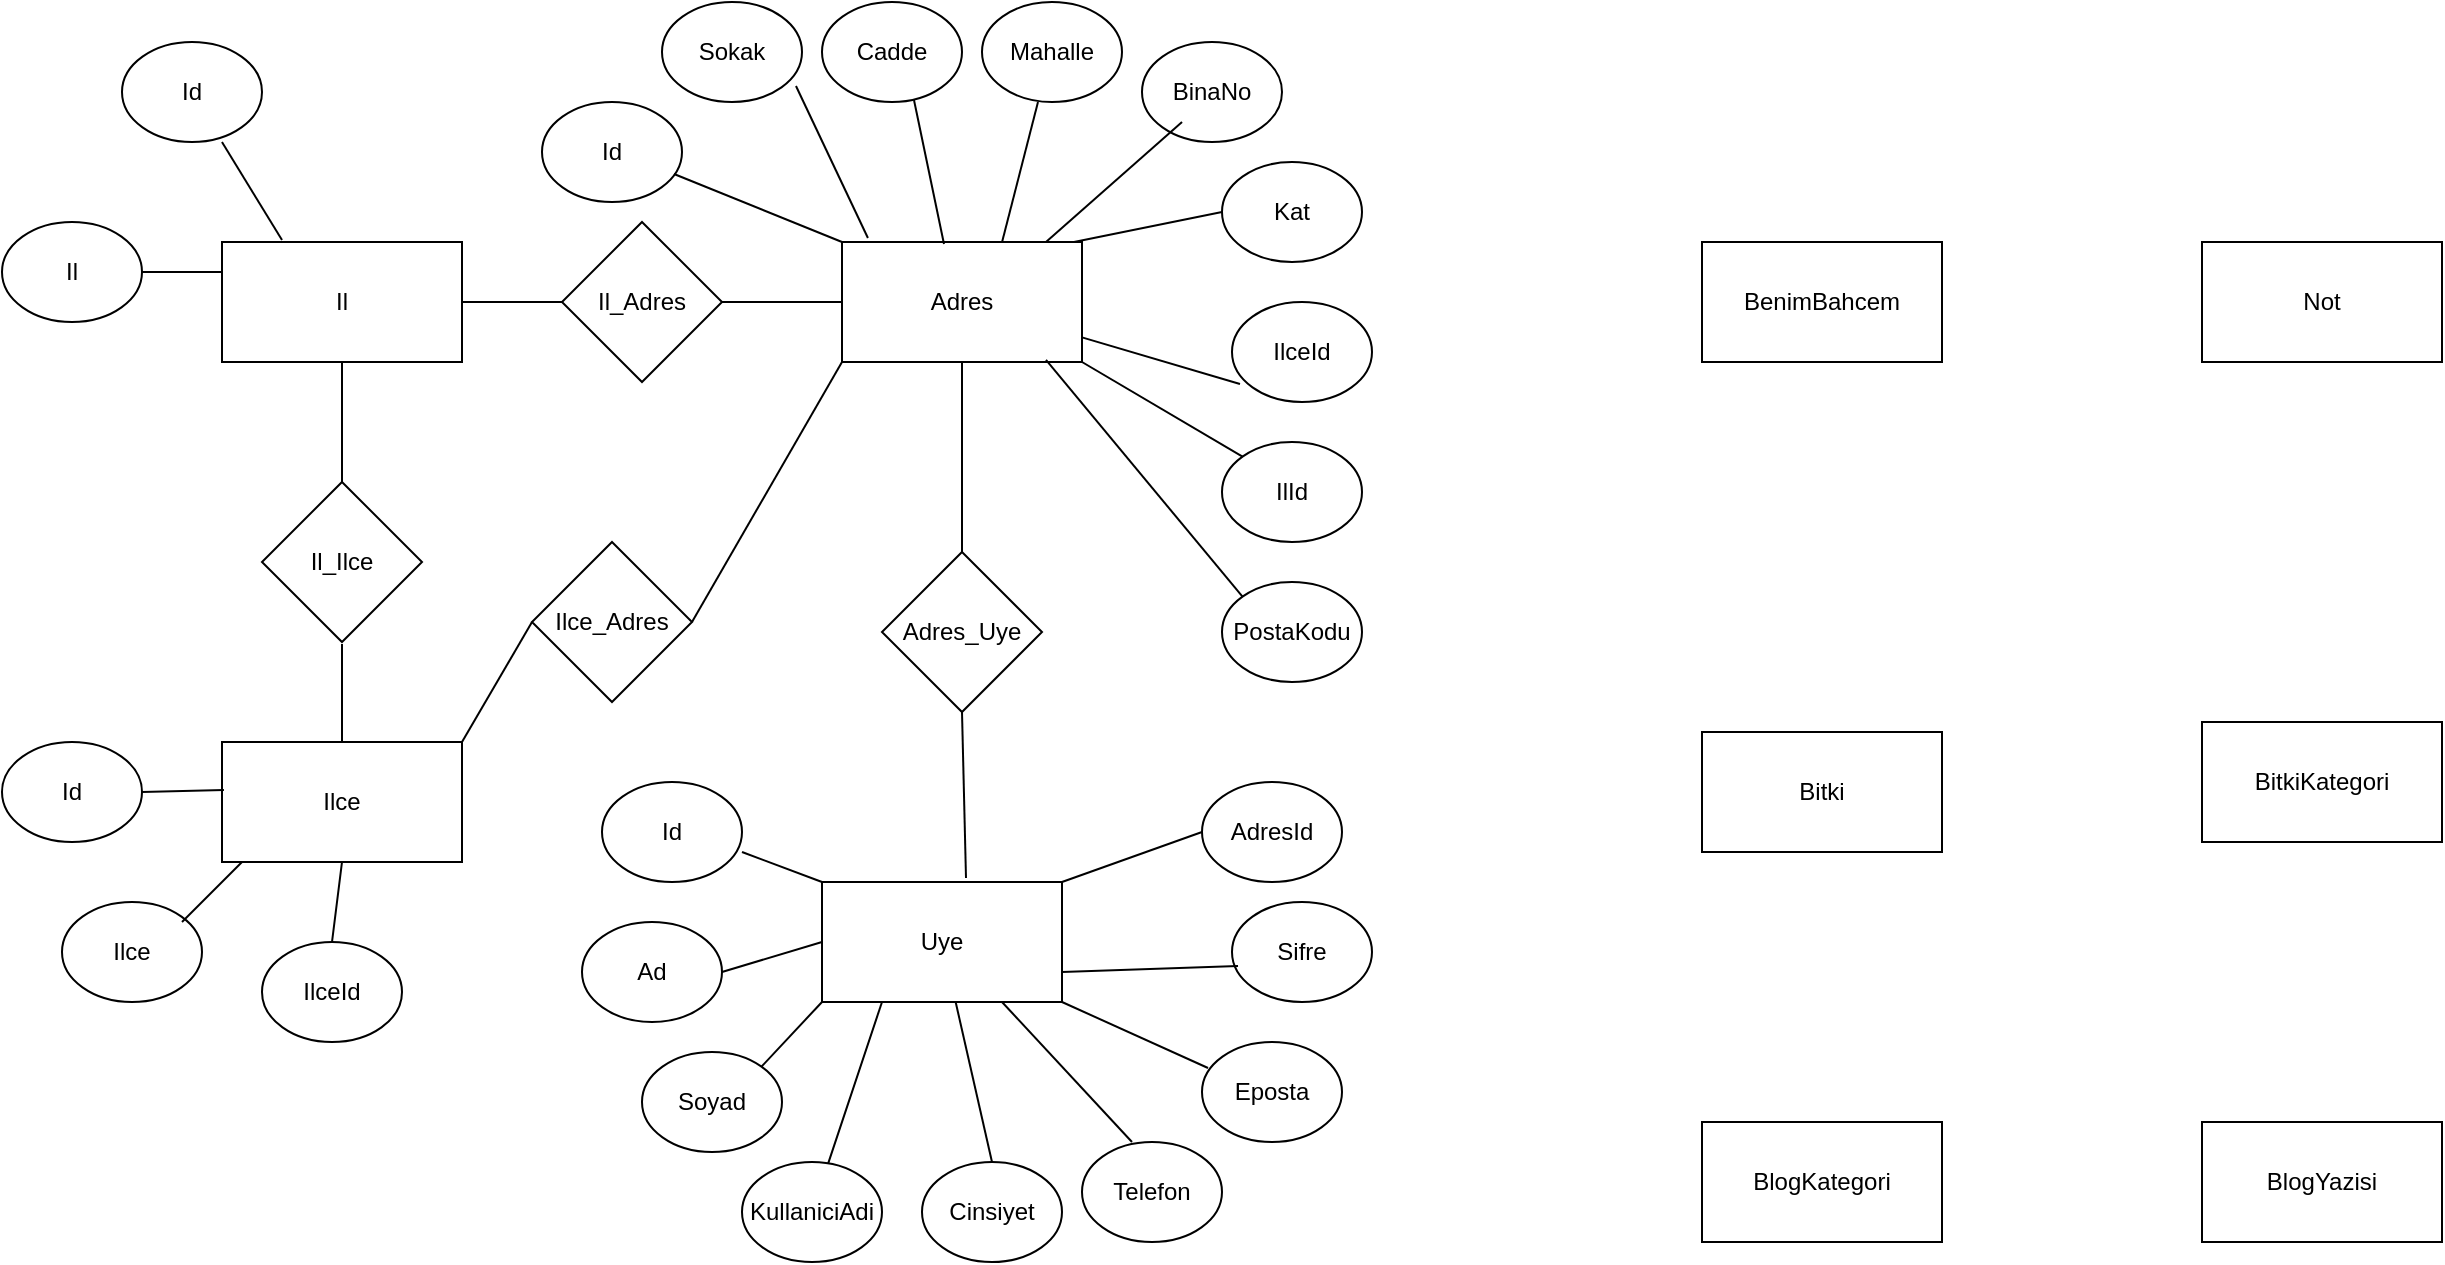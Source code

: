 <mxfile version="14.7.7" type="github">
  <diagram id="R2lEEEUBdFMjLlhIrx00" name="Page-1">
    <mxGraphModel dx="2272" dy="762" grid="1" gridSize="10" guides="1" tooltips="1" connect="1" arrows="1" fold="1" page="1" pageScale="1" pageWidth="850" pageHeight="1100" math="0" shadow="0" extFonts="Permanent Marker^https://fonts.googleapis.com/css?family=Permanent+Marker">
      <root>
        <mxCell id="0" />
        <mxCell id="1" parent="0" />
        <mxCell id="lHLuO7Pg7kEeJTqFtibo-1" value="Il" style="rounded=0;whiteSpace=wrap;html=1;" vertex="1" parent="1">
          <mxGeometry x="-150" y="120" width="120" height="60" as="geometry" />
        </mxCell>
        <mxCell id="lHLuO7Pg7kEeJTqFtibo-2" value="Ilce" style="rounded=0;whiteSpace=wrap;html=1;" vertex="1" parent="1">
          <mxGeometry x="-150" y="370" width="120" height="60" as="geometry" />
        </mxCell>
        <mxCell id="lHLuO7Pg7kEeJTqFtibo-3" value="Adres" style="rounded=0;whiteSpace=wrap;html=1;" vertex="1" parent="1">
          <mxGeometry x="160" y="120" width="120" height="60" as="geometry" />
        </mxCell>
        <mxCell id="lHLuO7Pg7kEeJTqFtibo-4" value="Uye" style="rounded=0;whiteSpace=wrap;html=1;" vertex="1" parent="1">
          <mxGeometry x="150" y="440" width="120" height="60" as="geometry" />
        </mxCell>
        <mxCell id="lHLuO7Pg7kEeJTqFtibo-5" value="BenimBahcem" style="rounded=0;whiteSpace=wrap;html=1;" vertex="1" parent="1">
          <mxGeometry x="590" y="120" width="120" height="60" as="geometry" />
        </mxCell>
        <mxCell id="lHLuO7Pg7kEeJTqFtibo-6" value="Bitki" style="rounded=0;whiteSpace=wrap;html=1;" vertex="1" parent="1">
          <mxGeometry x="590" y="365" width="120" height="60" as="geometry" />
        </mxCell>
        <mxCell id="lHLuO7Pg7kEeJTqFtibo-7" value="Not" style="rounded=0;whiteSpace=wrap;html=1;" vertex="1" parent="1">
          <mxGeometry x="840" y="120" width="120" height="60" as="geometry" />
        </mxCell>
        <mxCell id="lHLuO7Pg7kEeJTqFtibo-8" value="BitkiKategori" style="rounded=0;whiteSpace=wrap;html=1;" vertex="1" parent="1">
          <mxGeometry x="840" y="360" width="120" height="60" as="geometry" />
        </mxCell>
        <mxCell id="lHLuO7Pg7kEeJTqFtibo-9" value="BlogYazisi" style="rounded=0;whiteSpace=wrap;html=1;" vertex="1" parent="1">
          <mxGeometry x="840" y="560" width="120" height="60" as="geometry" />
        </mxCell>
        <mxCell id="lHLuO7Pg7kEeJTqFtibo-10" value="BlogKategori" style="rounded=0;whiteSpace=wrap;html=1;" vertex="1" parent="1">
          <mxGeometry x="590" y="560" width="120" height="60" as="geometry" />
        </mxCell>
        <mxCell id="lHLuO7Pg7kEeJTqFtibo-11" value="Id" style="ellipse;whiteSpace=wrap;html=1;" vertex="1" parent="1">
          <mxGeometry x="-200" y="20" width="70" height="50" as="geometry" />
        </mxCell>
        <mxCell id="lHLuO7Pg7kEeJTqFtibo-12" value="Il" style="ellipse;whiteSpace=wrap;html=1;" vertex="1" parent="1">
          <mxGeometry x="-260" y="110" width="70" height="50" as="geometry" />
        </mxCell>
        <mxCell id="lHLuO7Pg7kEeJTqFtibo-13" value="Ilce" style="ellipse;whiteSpace=wrap;html=1;" vertex="1" parent="1">
          <mxGeometry x="-230" y="450" width="70" height="50" as="geometry" />
        </mxCell>
        <mxCell id="lHLuO7Pg7kEeJTqFtibo-14" value="Id" style="ellipse;whiteSpace=wrap;html=1;" vertex="1" parent="1">
          <mxGeometry x="-260" y="370" width="70" height="50" as="geometry" />
        </mxCell>
        <mxCell id="lHLuO7Pg7kEeJTqFtibo-17" value="Il_Ilce" style="rhombus;whiteSpace=wrap;html=1;" vertex="1" parent="1">
          <mxGeometry x="-130" y="240" width="80" height="80" as="geometry" />
        </mxCell>
        <mxCell id="lHLuO7Pg7kEeJTqFtibo-18" value="" style="endArrow=none;html=1;entryX=0.714;entryY=1;entryDx=0;entryDy=0;entryPerimeter=0;" edge="1" parent="1" target="lHLuO7Pg7kEeJTqFtibo-11">
          <mxGeometry width="50" height="50" relative="1" as="geometry">
            <mxPoint x="-120" y="119" as="sourcePoint" />
            <mxPoint x="-140" y="60" as="targetPoint" />
            <Array as="points" />
          </mxGeometry>
        </mxCell>
        <mxCell id="lHLuO7Pg7kEeJTqFtibo-19" value="" style="endArrow=none;html=1;entryX=1;entryY=0.5;entryDx=0;entryDy=0;" edge="1" parent="1" target="lHLuO7Pg7kEeJTqFtibo-12">
          <mxGeometry width="50" height="50" relative="1" as="geometry">
            <mxPoint x="-150" y="135" as="sourcePoint" />
            <mxPoint x="-140.02" y="80" as="targetPoint" />
            <Array as="points" />
          </mxGeometry>
        </mxCell>
        <mxCell id="lHLuO7Pg7kEeJTqFtibo-20" value="" style="endArrow=none;html=1;entryX=0.5;entryY=1;entryDx=0;entryDy=0;exitX=0.5;exitY=0;exitDx=0;exitDy=0;" edge="1" parent="1" source="lHLuO7Pg7kEeJTqFtibo-17" target="lHLuO7Pg7kEeJTqFtibo-1">
          <mxGeometry width="50" height="50" relative="1" as="geometry">
            <mxPoint x="-110" y="240" as="sourcePoint" />
            <mxPoint x="-60" y="190" as="targetPoint" />
          </mxGeometry>
        </mxCell>
        <mxCell id="lHLuO7Pg7kEeJTqFtibo-21" value="" style="endArrow=none;html=1;entryX=0.714;entryY=1;entryDx=0;entryDy=0;entryPerimeter=0;exitX=0.5;exitY=0;exitDx=0;exitDy=0;" edge="1" parent="1" source="lHLuO7Pg7kEeJTqFtibo-2">
          <mxGeometry width="50" height="50" relative="1" as="geometry">
            <mxPoint x="-59.98" y="370" as="sourcePoint" />
            <mxPoint x="-90.0" y="321" as="targetPoint" />
            <Array as="points" />
          </mxGeometry>
        </mxCell>
        <mxCell id="lHLuO7Pg7kEeJTqFtibo-22" value="" style="endArrow=none;html=1;exitX=1;exitY=0.5;exitDx=0;exitDy=0;entryX=0.008;entryY=0.4;entryDx=0;entryDy=0;entryPerimeter=0;" edge="1" parent="1" source="lHLuO7Pg7kEeJTqFtibo-14" target="lHLuO7Pg7kEeJTqFtibo-2">
          <mxGeometry width="50" height="50" relative="1" as="geometry">
            <mxPoint x="-180" y="440" as="sourcePoint" />
            <mxPoint x="-130" y="390" as="targetPoint" />
          </mxGeometry>
        </mxCell>
        <mxCell id="lHLuO7Pg7kEeJTqFtibo-23" value="" style="endArrow=none;html=1;" edge="1" parent="1">
          <mxGeometry width="50" height="50" relative="1" as="geometry">
            <mxPoint x="-170" y="460" as="sourcePoint" />
            <mxPoint x="-140" y="430" as="targetPoint" />
          </mxGeometry>
        </mxCell>
        <mxCell id="lHLuO7Pg7kEeJTqFtibo-25" value="IlceId" style="ellipse;whiteSpace=wrap;html=1;" vertex="1" parent="1">
          <mxGeometry x="-130" y="470" width="70" height="50" as="geometry" />
        </mxCell>
        <mxCell id="lHLuO7Pg7kEeJTqFtibo-26" value="" style="endArrow=none;html=1;entryX=0.5;entryY=1;entryDx=0;entryDy=0;exitX=0.5;exitY=0;exitDx=0;exitDy=0;" edge="1" parent="1" source="lHLuO7Pg7kEeJTqFtibo-25" target="lHLuO7Pg7kEeJTqFtibo-2">
          <mxGeometry width="50" height="50" relative="1" as="geometry">
            <mxPoint x="-110" y="480" as="sourcePoint" />
            <mxPoint x="-60" y="430" as="targetPoint" />
          </mxGeometry>
        </mxCell>
        <mxCell id="lHLuO7Pg7kEeJTqFtibo-27" value="Cadde" style="ellipse;whiteSpace=wrap;html=1;" vertex="1" parent="1">
          <mxGeometry x="150" width="70" height="50" as="geometry" />
        </mxCell>
        <mxCell id="lHLuO7Pg7kEeJTqFtibo-28" value="Id" style="ellipse;whiteSpace=wrap;html=1;" vertex="1" parent="1">
          <mxGeometry x="10" y="50" width="70" height="50" as="geometry" />
        </mxCell>
        <mxCell id="lHLuO7Pg7kEeJTqFtibo-29" value="Sokak" style="ellipse;whiteSpace=wrap;html=1;" vertex="1" parent="1">
          <mxGeometry x="70" width="70" height="50" as="geometry" />
        </mxCell>
        <mxCell id="lHLuO7Pg7kEeJTqFtibo-30" value="Mahalle" style="ellipse;whiteSpace=wrap;html=1;" vertex="1" parent="1">
          <mxGeometry x="230" width="70" height="50" as="geometry" />
        </mxCell>
        <mxCell id="lHLuO7Pg7kEeJTqFtibo-31" value="BinaNo" style="ellipse;whiteSpace=wrap;html=1;" vertex="1" parent="1">
          <mxGeometry x="310" y="20" width="70" height="50" as="geometry" />
        </mxCell>
        <mxCell id="lHLuO7Pg7kEeJTqFtibo-32" value="Kat" style="ellipse;whiteSpace=wrap;html=1;" vertex="1" parent="1">
          <mxGeometry x="350" y="80" width="70" height="50" as="geometry" />
        </mxCell>
        <mxCell id="lHLuO7Pg7kEeJTqFtibo-33" value="PostaKodu" style="ellipse;whiteSpace=wrap;html=1;" vertex="1" parent="1">
          <mxGeometry x="350" y="290" width="70" height="50" as="geometry" />
        </mxCell>
        <mxCell id="lHLuO7Pg7kEeJTqFtibo-34" value="IlceId" style="ellipse;whiteSpace=wrap;html=1;" vertex="1" parent="1">
          <mxGeometry x="355" y="150" width="70" height="50" as="geometry" />
        </mxCell>
        <mxCell id="lHLuO7Pg7kEeJTqFtibo-35" value="IlId" style="ellipse;whiteSpace=wrap;html=1;" vertex="1" parent="1">
          <mxGeometry x="350" y="220" width="70" height="50" as="geometry" />
        </mxCell>
        <mxCell id="lHLuO7Pg7kEeJTqFtibo-36" value="" style="endArrow=none;html=1;entryX=0;entryY=0.5;entryDx=0;entryDy=0;" edge="1" parent="1" target="lHLuO7Pg7kEeJTqFtibo-32">
          <mxGeometry width="50" height="50" relative="1" as="geometry">
            <mxPoint x="276" y="120" as="sourcePoint" />
            <mxPoint x="350" y="135" as="targetPoint" />
          </mxGeometry>
        </mxCell>
        <mxCell id="lHLuO7Pg7kEeJTqFtibo-37" value="" style="endArrow=none;html=1;entryX=0;entryY=0;entryDx=0;entryDy=0;exitX=0.943;exitY=0.72;exitDx=0;exitDy=0;exitPerimeter=0;" edge="1" parent="1" source="lHLuO7Pg7kEeJTqFtibo-28" target="lHLuO7Pg7kEeJTqFtibo-3">
          <mxGeometry width="50" height="50" relative="1" as="geometry">
            <mxPoint x="100" y="140" as="sourcePoint" />
            <mxPoint x="150" y="90" as="targetPoint" />
          </mxGeometry>
        </mxCell>
        <mxCell id="lHLuO7Pg7kEeJTqFtibo-38" value="" style="endArrow=none;html=1;entryX=0.957;entryY=0.84;entryDx=0;entryDy=0;entryPerimeter=0;exitX=0.108;exitY=-0.033;exitDx=0;exitDy=0;exitPerimeter=0;" edge="1" parent="1" source="lHLuO7Pg7kEeJTqFtibo-3" target="lHLuO7Pg7kEeJTqFtibo-29">
          <mxGeometry width="50" height="50" relative="1" as="geometry">
            <mxPoint x="150" y="120" as="sourcePoint" />
            <mxPoint x="200" y="70" as="targetPoint" />
          </mxGeometry>
        </mxCell>
        <mxCell id="lHLuO7Pg7kEeJTqFtibo-39" value="" style="endArrow=none;html=1;entryX=0.657;entryY=0.98;entryDx=0;entryDy=0;entryPerimeter=0;exitX=0.425;exitY=0.017;exitDx=0;exitDy=0;exitPerimeter=0;" edge="1" parent="1" source="lHLuO7Pg7kEeJTqFtibo-3" target="lHLuO7Pg7kEeJTqFtibo-27">
          <mxGeometry width="50" height="50" relative="1" as="geometry">
            <mxPoint x="190" y="110" as="sourcePoint" />
            <mxPoint x="240" y="60" as="targetPoint" />
          </mxGeometry>
        </mxCell>
        <mxCell id="lHLuO7Pg7kEeJTqFtibo-40" value="" style="endArrow=none;html=1;entryX=0.4;entryY=1;entryDx=0;entryDy=0;entryPerimeter=0;exitX=0.667;exitY=0;exitDx=0;exitDy=0;exitPerimeter=0;" edge="1" parent="1" source="lHLuO7Pg7kEeJTqFtibo-3" target="lHLuO7Pg7kEeJTqFtibo-30">
          <mxGeometry width="50" height="50" relative="1" as="geometry">
            <mxPoint x="230" y="110" as="sourcePoint" />
            <mxPoint x="280" y="60" as="targetPoint" />
          </mxGeometry>
        </mxCell>
        <mxCell id="lHLuO7Pg7kEeJTqFtibo-41" value="" style="endArrow=none;html=1;entryX=0.286;entryY=0.8;entryDx=0;entryDy=0;entryPerimeter=0;exitX=0.85;exitY=0;exitDx=0;exitDy=0;exitPerimeter=0;" edge="1" parent="1" source="lHLuO7Pg7kEeJTqFtibo-3" target="lHLuO7Pg7kEeJTqFtibo-31">
          <mxGeometry width="50" height="50" relative="1" as="geometry">
            <mxPoint x="270" y="120" as="sourcePoint" />
            <mxPoint x="320" y="70" as="targetPoint" />
          </mxGeometry>
        </mxCell>
        <mxCell id="lHLuO7Pg7kEeJTqFtibo-43" value="" style="endArrow=none;html=1;entryX=0.057;entryY=0.82;entryDx=0;entryDy=0;entryPerimeter=0;" edge="1" parent="1" source="lHLuO7Pg7kEeJTqFtibo-3" target="lHLuO7Pg7kEeJTqFtibo-34">
          <mxGeometry width="50" height="50" relative="1" as="geometry">
            <mxPoint x="300" y="200" as="sourcePoint" />
            <mxPoint x="350" y="150" as="targetPoint" />
          </mxGeometry>
        </mxCell>
        <mxCell id="lHLuO7Pg7kEeJTqFtibo-44" value="" style="endArrow=none;html=1;entryX=0;entryY=0;entryDx=0;entryDy=0;exitX=1;exitY=1;exitDx=0;exitDy=0;" edge="1" parent="1" source="lHLuO7Pg7kEeJTqFtibo-3" target="lHLuO7Pg7kEeJTqFtibo-35">
          <mxGeometry width="50" height="50" relative="1" as="geometry">
            <mxPoint x="290" y="260" as="sourcePoint" />
            <mxPoint x="340" y="210" as="targetPoint" />
          </mxGeometry>
        </mxCell>
        <mxCell id="lHLuO7Pg7kEeJTqFtibo-45" value="" style="endArrow=none;html=1;entryX=0;entryY=0;entryDx=0;entryDy=0;exitX=0.85;exitY=0.983;exitDx=0;exitDy=0;exitPerimeter=0;" edge="1" parent="1" source="lHLuO7Pg7kEeJTqFtibo-3" target="lHLuO7Pg7kEeJTqFtibo-33">
          <mxGeometry width="50" height="50" relative="1" as="geometry">
            <mxPoint x="290" y="310" as="sourcePoint" />
            <mxPoint x="340" y="260" as="targetPoint" />
          </mxGeometry>
        </mxCell>
        <mxCell id="lHLuO7Pg7kEeJTqFtibo-46" value="Il_Adres" style="rhombus;whiteSpace=wrap;html=1;" vertex="1" parent="1">
          <mxGeometry x="20" y="110" width="80" height="80" as="geometry" />
        </mxCell>
        <mxCell id="lHLuO7Pg7kEeJTqFtibo-47" value="" style="endArrow=none;html=1;entryX=0;entryY=0.5;entryDx=0;entryDy=0;exitX=1;exitY=0.5;exitDx=0;exitDy=0;" edge="1" parent="1" source="lHLuO7Pg7kEeJTqFtibo-1" target="lHLuO7Pg7kEeJTqFtibo-46">
          <mxGeometry width="50" height="50" relative="1" as="geometry">
            <mxPoint x="-30" y="180" as="sourcePoint" />
            <mxPoint x="20" y="130" as="targetPoint" />
          </mxGeometry>
        </mxCell>
        <mxCell id="lHLuO7Pg7kEeJTqFtibo-48" value="" style="endArrow=none;html=1;entryX=0;entryY=0.5;entryDx=0;entryDy=0;exitX=1;exitY=0.5;exitDx=0;exitDy=0;" edge="1" parent="1" source="lHLuO7Pg7kEeJTqFtibo-46" target="lHLuO7Pg7kEeJTqFtibo-3">
          <mxGeometry width="50" height="50" relative="1" as="geometry">
            <mxPoint x="100" y="200" as="sourcePoint" />
            <mxPoint x="150" y="150" as="targetPoint" />
          </mxGeometry>
        </mxCell>
        <mxCell id="lHLuO7Pg7kEeJTqFtibo-49" value="Ilce_Adres" style="rhombus;whiteSpace=wrap;html=1;" vertex="1" parent="1">
          <mxGeometry x="5" y="270" width="80" height="80" as="geometry" />
        </mxCell>
        <mxCell id="lHLuO7Pg7kEeJTqFtibo-51" value="" style="endArrow=none;html=1;entryX=0;entryY=0.5;entryDx=0;entryDy=0;exitX=1;exitY=0;exitDx=0;exitDy=0;" edge="1" parent="1" source="lHLuO7Pg7kEeJTqFtibo-2" target="lHLuO7Pg7kEeJTqFtibo-49">
          <mxGeometry width="50" height="50" relative="1" as="geometry">
            <mxPoint x="-20" y="360" as="sourcePoint" />
            <mxPoint x="30" y="310" as="targetPoint" />
          </mxGeometry>
        </mxCell>
        <mxCell id="lHLuO7Pg7kEeJTqFtibo-52" value="" style="endArrow=none;html=1;entryX=0;entryY=1;entryDx=0;entryDy=0;exitX=1;exitY=0.5;exitDx=0;exitDy=0;" edge="1" parent="1" source="lHLuO7Pg7kEeJTqFtibo-49" target="lHLuO7Pg7kEeJTqFtibo-3">
          <mxGeometry width="50" height="50" relative="1" as="geometry">
            <mxPoint x="80" y="270" as="sourcePoint" />
            <mxPoint x="130" y="220" as="targetPoint" />
          </mxGeometry>
        </mxCell>
        <mxCell id="lHLuO7Pg7kEeJTqFtibo-53" value="Id" style="ellipse;whiteSpace=wrap;html=1;" vertex="1" parent="1">
          <mxGeometry x="40" y="390" width="70" height="50" as="geometry" />
        </mxCell>
        <mxCell id="lHLuO7Pg7kEeJTqFtibo-54" value="KullaniciAdi" style="ellipse;whiteSpace=wrap;html=1;" vertex="1" parent="1">
          <mxGeometry x="110" y="580" width="70" height="50" as="geometry" />
        </mxCell>
        <mxCell id="lHLuO7Pg7kEeJTqFtibo-55" value="Ad" style="ellipse;whiteSpace=wrap;html=1;" vertex="1" parent="1">
          <mxGeometry x="30" y="460" width="70" height="50" as="geometry" />
        </mxCell>
        <mxCell id="lHLuO7Pg7kEeJTqFtibo-56" value="Soyad" style="ellipse;whiteSpace=wrap;html=1;" vertex="1" parent="1">
          <mxGeometry x="60" y="525" width="70" height="50" as="geometry" />
        </mxCell>
        <mxCell id="lHLuO7Pg7kEeJTqFtibo-57" value="Cinsiyet" style="ellipse;whiteSpace=wrap;html=1;" vertex="1" parent="1">
          <mxGeometry x="200" y="580" width="70" height="50" as="geometry" />
        </mxCell>
        <mxCell id="lHLuO7Pg7kEeJTqFtibo-58" value="Telefon" style="ellipse;whiteSpace=wrap;html=1;" vertex="1" parent="1">
          <mxGeometry x="280" y="570" width="70" height="50" as="geometry" />
        </mxCell>
        <mxCell id="lHLuO7Pg7kEeJTqFtibo-59" value="Eposta" style="ellipse;whiteSpace=wrap;html=1;" vertex="1" parent="1">
          <mxGeometry x="340" y="520" width="70" height="50" as="geometry" />
        </mxCell>
        <mxCell id="lHLuO7Pg7kEeJTqFtibo-60" value="Sifre" style="ellipse;whiteSpace=wrap;html=1;" vertex="1" parent="1">
          <mxGeometry x="355" y="450" width="70" height="50" as="geometry" />
        </mxCell>
        <mxCell id="lHLuO7Pg7kEeJTqFtibo-61" value="AdresId" style="ellipse;whiteSpace=wrap;html=1;" vertex="1" parent="1">
          <mxGeometry x="340" y="390" width="70" height="50" as="geometry" />
        </mxCell>
        <mxCell id="lHLuO7Pg7kEeJTqFtibo-62" value="Adres_Uye" style="rhombus;whiteSpace=wrap;html=1;" vertex="1" parent="1">
          <mxGeometry x="180" y="275" width="80" height="80" as="geometry" />
        </mxCell>
        <mxCell id="lHLuO7Pg7kEeJTqFtibo-63" value="" style="endArrow=none;html=1;entryX=0.5;entryY=1;entryDx=0;entryDy=0;exitX=0.5;exitY=0;exitDx=0;exitDy=0;" edge="1" parent="1" source="lHLuO7Pg7kEeJTqFtibo-62" target="lHLuO7Pg7kEeJTqFtibo-3">
          <mxGeometry width="50" height="50" relative="1" as="geometry">
            <mxPoint x="200" y="260" as="sourcePoint" />
            <mxPoint x="250" y="210" as="targetPoint" />
          </mxGeometry>
        </mxCell>
        <mxCell id="lHLuO7Pg7kEeJTqFtibo-64" value="" style="endArrow=none;html=1;entryX=0.5;entryY=1;entryDx=0;entryDy=0;exitX=0.6;exitY=-0.033;exitDx=0;exitDy=0;exitPerimeter=0;" edge="1" parent="1" source="lHLuO7Pg7kEeJTqFtibo-4" target="lHLuO7Pg7kEeJTqFtibo-62">
          <mxGeometry width="50" height="50" relative="1" as="geometry">
            <mxPoint x="210" y="430" as="sourcePoint" />
            <mxPoint x="260" y="380" as="targetPoint" />
          </mxGeometry>
        </mxCell>
        <mxCell id="lHLuO7Pg7kEeJTqFtibo-65" value="" style="endArrow=none;html=1;entryX=0;entryY=0.5;entryDx=0;entryDy=0;exitX=1;exitY=0;exitDx=0;exitDy=0;" edge="1" parent="1" source="lHLuO7Pg7kEeJTqFtibo-4" target="lHLuO7Pg7kEeJTqFtibo-61">
          <mxGeometry width="50" height="50" relative="1" as="geometry">
            <mxPoint x="280" y="440" as="sourcePoint" />
            <mxPoint x="330" y="390" as="targetPoint" />
          </mxGeometry>
        </mxCell>
        <mxCell id="lHLuO7Pg7kEeJTqFtibo-66" value="" style="endArrow=none;html=1;entryX=0.043;entryY=0.64;entryDx=0;entryDy=0;entryPerimeter=0;exitX=1;exitY=0.75;exitDx=0;exitDy=0;" edge="1" parent="1" source="lHLuO7Pg7kEeJTqFtibo-4" target="lHLuO7Pg7kEeJTqFtibo-60">
          <mxGeometry width="50" height="50" relative="1" as="geometry">
            <mxPoint x="310" y="520" as="sourcePoint" />
            <mxPoint x="360" y="470" as="targetPoint" />
          </mxGeometry>
        </mxCell>
        <mxCell id="lHLuO7Pg7kEeJTqFtibo-67" value="" style="endArrow=none;html=1;entryX=1;entryY=1;entryDx=0;entryDy=0;exitX=0.043;exitY=0.26;exitDx=0;exitDy=0;exitPerimeter=0;" edge="1" parent="1" source="lHLuO7Pg7kEeJTqFtibo-59" target="lHLuO7Pg7kEeJTqFtibo-4">
          <mxGeometry width="50" height="50" relative="1" as="geometry">
            <mxPoint x="260" y="560" as="sourcePoint" />
            <mxPoint x="310" y="510" as="targetPoint" />
          </mxGeometry>
        </mxCell>
        <mxCell id="lHLuO7Pg7kEeJTqFtibo-68" value="" style="endArrow=none;html=1;exitX=0.5;exitY=0;exitDx=0;exitDy=0;" edge="1" parent="1" source="lHLuO7Pg7kEeJTqFtibo-57" target="lHLuO7Pg7kEeJTqFtibo-4">
          <mxGeometry width="50" height="50" relative="1" as="geometry">
            <mxPoint x="230" y="560" as="sourcePoint" />
            <mxPoint x="280" y="510" as="targetPoint" />
          </mxGeometry>
        </mxCell>
        <mxCell id="lHLuO7Pg7kEeJTqFtibo-69" value="" style="endArrow=none;html=1;exitX=0.75;exitY=1;exitDx=0;exitDy=0;entryX=0.357;entryY=0;entryDx=0;entryDy=0;entryPerimeter=0;" edge="1" parent="1" source="lHLuO7Pg7kEeJTqFtibo-4" target="lHLuO7Pg7kEeJTqFtibo-58">
          <mxGeometry width="50" height="50" relative="1" as="geometry">
            <mxPoint x="250" y="570" as="sourcePoint" />
            <mxPoint x="310" y="580" as="targetPoint" />
          </mxGeometry>
        </mxCell>
        <mxCell id="lHLuO7Pg7kEeJTqFtibo-70" value="" style="endArrow=none;html=1;entryX=0.25;entryY=1;entryDx=0;entryDy=0;" edge="1" parent="1" source="lHLuO7Pg7kEeJTqFtibo-54" target="lHLuO7Pg7kEeJTqFtibo-4">
          <mxGeometry width="50" height="50" relative="1" as="geometry">
            <mxPoint x="150" y="560" as="sourcePoint" />
            <mxPoint x="200" y="510" as="targetPoint" />
          </mxGeometry>
        </mxCell>
        <mxCell id="lHLuO7Pg7kEeJTqFtibo-71" value="" style="endArrow=none;html=1;entryX=0;entryY=1;entryDx=0;entryDy=0;exitX=1;exitY=0;exitDx=0;exitDy=0;" edge="1" parent="1" source="lHLuO7Pg7kEeJTqFtibo-56" target="lHLuO7Pg7kEeJTqFtibo-4">
          <mxGeometry width="50" height="50" relative="1" as="geometry">
            <mxPoint x="110" y="550" as="sourcePoint" />
            <mxPoint x="160" y="500" as="targetPoint" />
          </mxGeometry>
        </mxCell>
        <mxCell id="lHLuO7Pg7kEeJTqFtibo-72" value="" style="endArrow=none;html=1;entryX=0;entryY=0.5;entryDx=0;entryDy=0;exitX=1;exitY=0.5;exitDx=0;exitDy=0;" edge="1" parent="1" source="lHLuO7Pg7kEeJTqFtibo-55" target="lHLuO7Pg7kEeJTqFtibo-4">
          <mxGeometry width="50" height="50" relative="1" as="geometry">
            <mxPoint x="100" y="520" as="sourcePoint" />
            <mxPoint x="150" y="470" as="targetPoint" />
          </mxGeometry>
        </mxCell>
        <mxCell id="lHLuO7Pg7kEeJTqFtibo-73" value="" style="endArrow=none;html=1;entryX=0;entryY=0;entryDx=0;entryDy=0;exitX=1;exitY=0.7;exitDx=0;exitDy=0;exitPerimeter=0;" edge="1" parent="1" source="lHLuO7Pg7kEeJTqFtibo-53" target="lHLuO7Pg7kEeJTqFtibo-4">
          <mxGeometry width="50" height="50" relative="1" as="geometry">
            <mxPoint x="110" y="470" as="sourcePoint" />
            <mxPoint x="160" y="420" as="targetPoint" />
          </mxGeometry>
        </mxCell>
      </root>
    </mxGraphModel>
  </diagram>
</mxfile>
